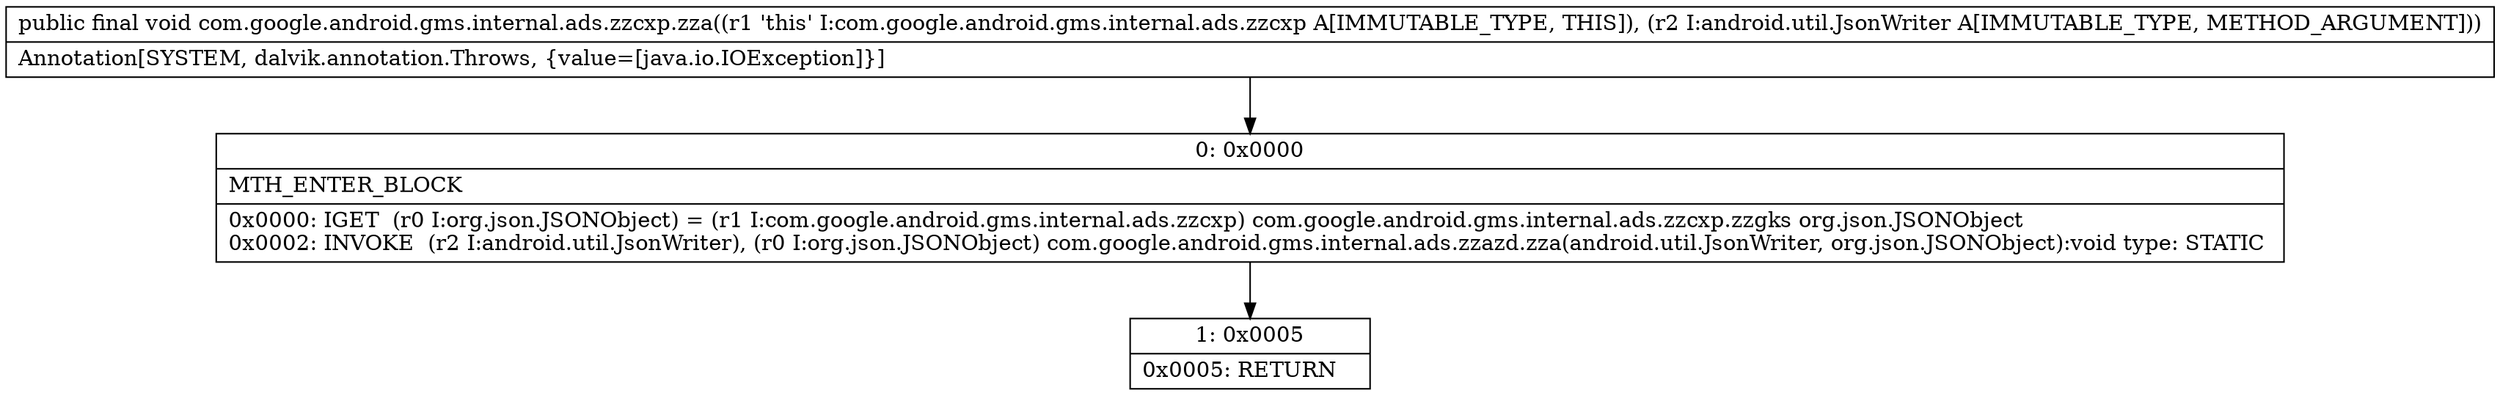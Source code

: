 digraph "CFG forcom.google.android.gms.internal.ads.zzcxp.zza(Landroid\/util\/JsonWriter;)V" {
Node_0 [shape=record,label="{0\:\ 0x0000|MTH_ENTER_BLOCK\l|0x0000: IGET  (r0 I:org.json.JSONObject) = (r1 I:com.google.android.gms.internal.ads.zzcxp) com.google.android.gms.internal.ads.zzcxp.zzgks org.json.JSONObject \l0x0002: INVOKE  (r2 I:android.util.JsonWriter), (r0 I:org.json.JSONObject) com.google.android.gms.internal.ads.zzazd.zza(android.util.JsonWriter, org.json.JSONObject):void type: STATIC \l}"];
Node_1 [shape=record,label="{1\:\ 0x0005|0x0005: RETURN   \l}"];
MethodNode[shape=record,label="{public final void com.google.android.gms.internal.ads.zzcxp.zza((r1 'this' I:com.google.android.gms.internal.ads.zzcxp A[IMMUTABLE_TYPE, THIS]), (r2 I:android.util.JsonWriter A[IMMUTABLE_TYPE, METHOD_ARGUMENT]))  | Annotation[SYSTEM, dalvik.annotation.Throws, \{value=[java.io.IOException]\}]\l}"];
MethodNode -> Node_0;
Node_0 -> Node_1;
}

